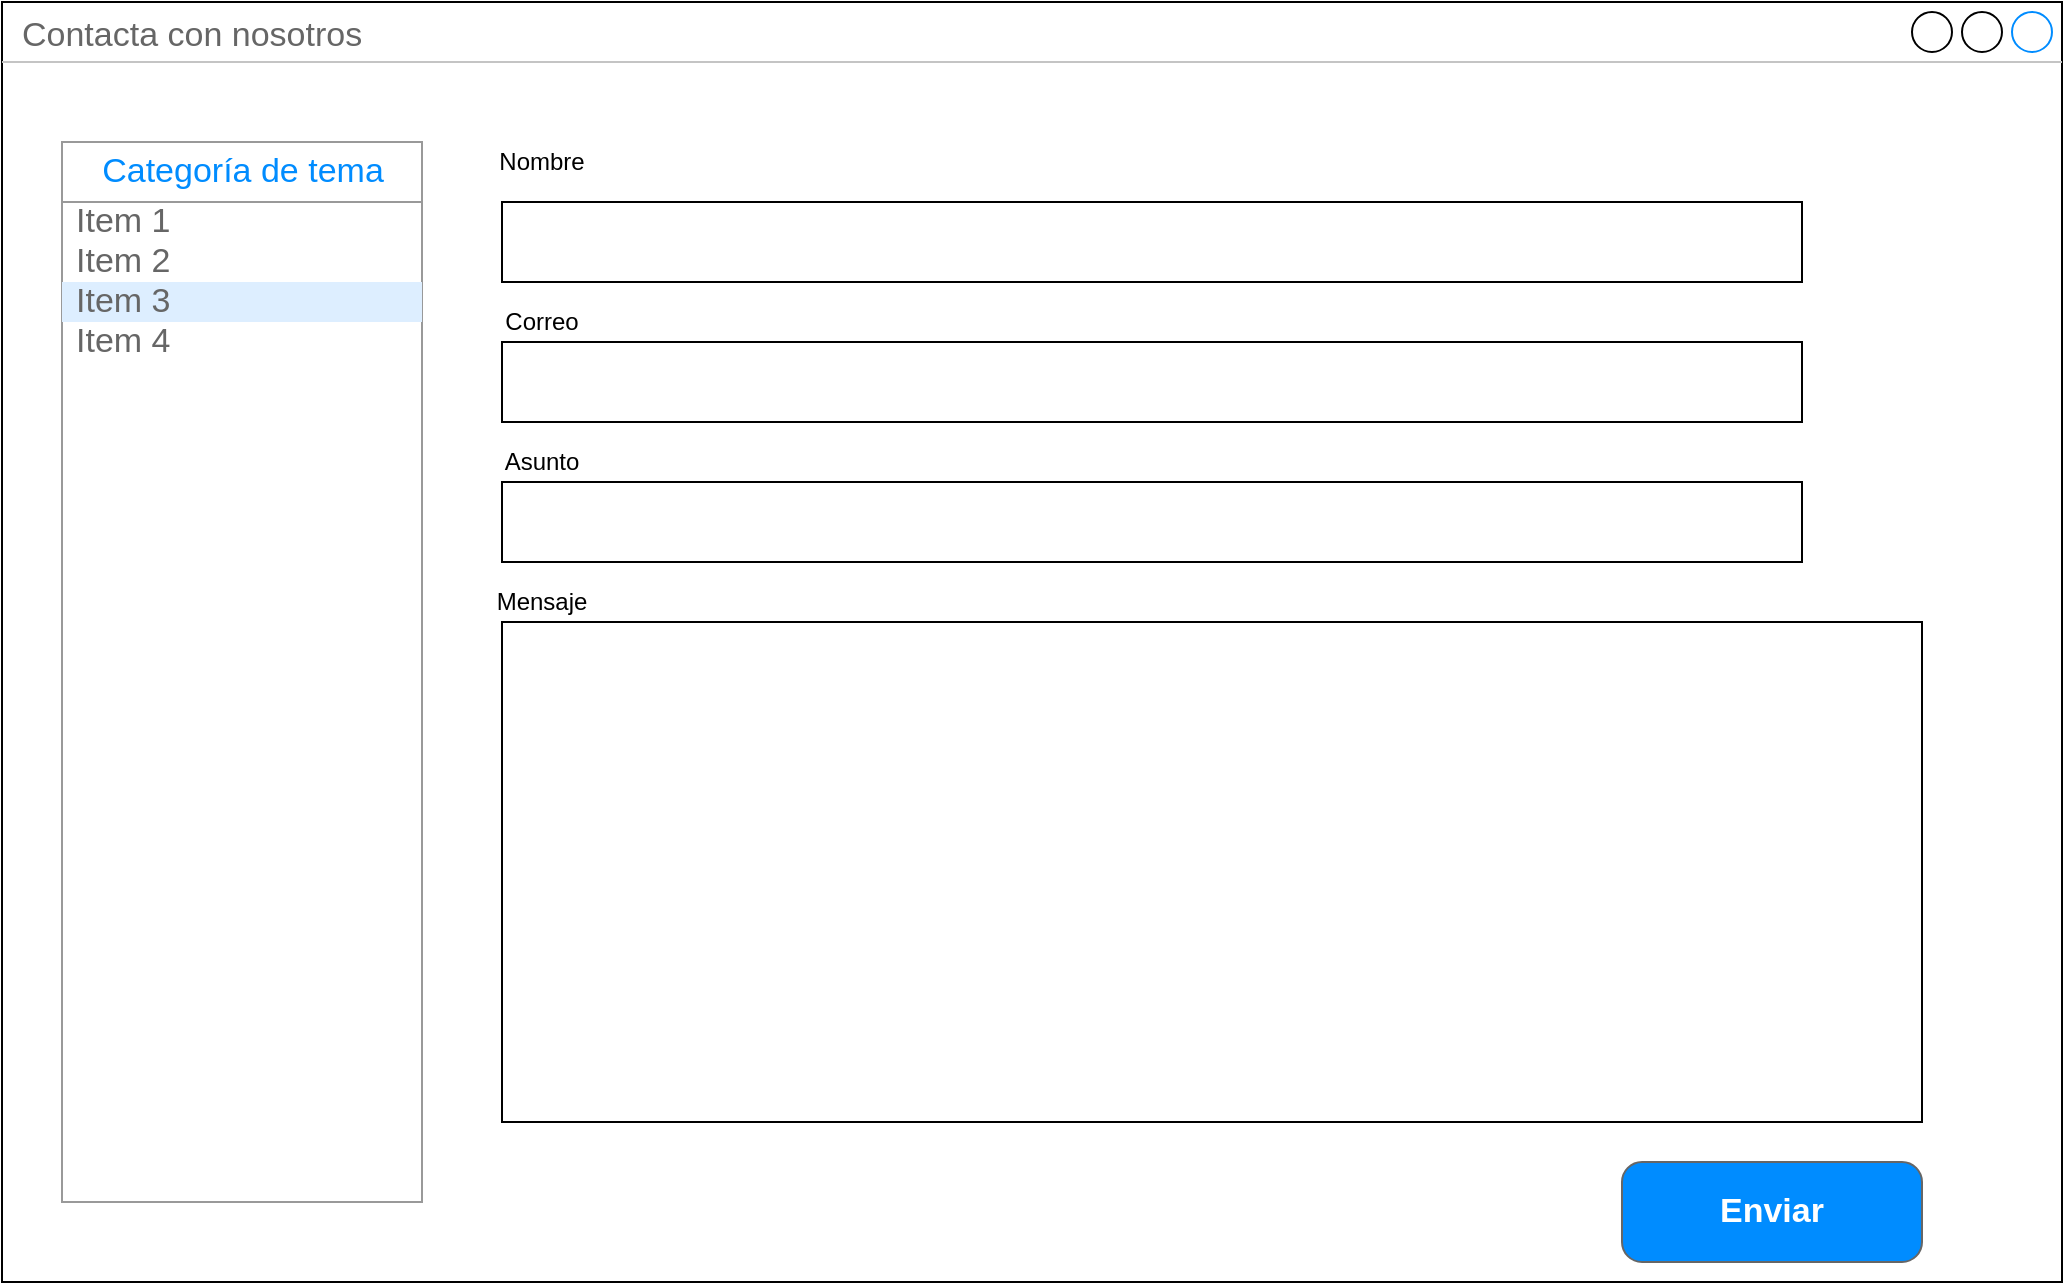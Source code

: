 <mxfile version="12.9.3" type="device"><diagram name="Page-1" id="03018318-947c-dd8e-b7a3-06fadd420f32"><mxGraphModel dx="1422" dy="744" grid="1" gridSize="10" guides="1" tooltips="1" connect="1" arrows="1" fold="1" page="1" pageScale="1" pageWidth="1100" pageHeight="850" background="#ffffff" math="0" shadow="0"><root><mxCell id="0"/><mxCell id="1" parent="0"/><mxCell id="3SI289EAmbJepL8HGpYt-15" value="Contacta con nosotros" style="strokeWidth=1;shadow=0;dashed=0;align=center;html=1;shape=mxgraph.mockup.containers.window;align=left;verticalAlign=top;spacingLeft=8;strokeColor2=#008cff;strokeColor3=#c4c4c4;fontColor=#666666;mainText=;fontSize=17;labelBackgroundColor=none;" vertex="1" parent="1"><mxGeometry x="40" y="40" width="1030" height="640" as="geometry"/></mxCell><mxCell id="3SI289EAmbJepL8HGpYt-16" value="" style="strokeWidth=1;shadow=0;dashed=0;align=center;html=1;shape=mxgraph.mockup.forms.rrect;rSize=0;strokeColor=#999999;fillColor=#ffffff;" vertex="1" parent="1"><mxGeometry x="70" y="110" width="180" height="530" as="geometry"/></mxCell><mxCell id="3SI289EAmbJepL8HGpYt-17" value="Categoría de tema" style="strokeWidth=1;shadow=0;dashed=0;align=center;html=1;shape=mxgraph.mockup.forms.rrect;rSize=0;strokeColor=#999999;fontColor=#008cff;fontSize=17;fillColor=#ffffff;resizeWidth=1;" vertex="1" parent="3SI289EAmbJepL8HGpYt-16"><mxGeometry width="180" height="30" relative="1" as="geometry"/></mxCell><mxCell id="3SI289EAmbJepL8HGpYt-18" value="Item 1" style="strokeWidth=1;shadow=0;dashed=0;align=center;html=1;shape=mxgraph.mockup.forms.anchor;fontSize=17;fontColor=#666666;align=left;spacingLeft=5;resizeWidth=1;" vertex="1" parent="3SI289EAmbJepL8HGpYt-16"><mxGeometry width="180" height="20" relative="1" as="geometry"><mxPoint y="30" as="offset"/></mxGeometry></mxCell><mxCell id="3SI289EAmbJepL8HGpYt-19" value="Item 2" style="strokeWidth=1;shadow=0;dashed=0;align=center;html=1;shape=mxgraph.mockup.forms.anchor;fontSize=17;fontColor=#666666;align=left;spacingLeft=5;resizeWidth=1;" vertex="1" parent="3SI289EAmbJepL8HGpYt-16"><mxGeometry width="180" height="20" relative="1" as="geometry"><mxPoint y="50" as="offset"/></mxGeometry></mxCell><mxCell id="3SI289EAmbJepL8HGpYt-20" value="Item 3" style="strokeWidth=1;shadow=0;dashed=0;align=center;html=1;shape=mxgraph.mockup.forms.rrect;rSize=0;fontSize=17;fontColor=#666666;align=left;spacingLeft=5;fillColor=#ddeeff;strokeColor=none;resizeWidth=1;" vertex="1" parent="3SI289EAmbJepL8HGpYt-16"><mxGeometry width="180" height="20" relative="1" as="geometry"><mxPoint y="70" as="offset"/></mxGeometry></mxCell><mxCell id="3SI289EAmbJepL8HGpYt-21" value="Item 4" style="strokeWidth=1;shadow=0;dashed=0;align=center;html=1;shape=mxgraph.mockup.forms.anchor;fontSize=17;fontColor=#666666;align=left;spacingLeft=5;resizeWidth=1;" vertex="1" parent="3SI289EAmbJepL8HGpYt-16"><mxGeometry width="180" height="20" relative="1" as="geometry"><mxPoint y="90" as="offset"/></mxGeometry></mxCell><mxCell id="3SI289EAmbJepL8HGpYt-22" value="" style="rounded=0;whiteSpace=wrap;html=1;" vertex="1" parent="1"><mxGeometry x="290" y="140" width="650" height="40" as="geometry"/></mxCell><mxCell id="3SI289EAmbJepL8HGpYt-23" value="" style="rounded=0;whiteSpace=wrap;html=1;" vertex="1" parent="1"><mxGeometry x="290" y="210" width="650" height="40" as="geometry"/></mxCell><mxCell id="3SI289EAmbJepL8HGpYt-24" value="" style="rounded=0;whiteSpace=wrap;html=1;" vertex="1" parent="1"><mxGeometry x="290" y="280" width="650" height="40" as="geometry"/></mxCell><mxCell id="3SI289EAmbJepL8HGpYt-25" value="" style="rounded=0;whiteSpace=wrap;html=1;" vertex="1" parent="1"><mxGeometry x="290" y="350" width="710" height="250" as="geometry"/></mxCell><mxCell id="3SI289EAmbJepL8HGpYt-26" value="Enviar" style="strokeWidth=1;shadow=0;dashed=0;align=center;html=1;shape=mxgraph.mockup.buttons.button;strokeColor=#666666;fontColor=#ffffff;mainText=;buttonStyle=round;fontSize=17;fontStyle=1;fillColor=#008cff;whiteSpace=wrap;" vertex="1" parent="1"><mxGeometry x="850" y="620" width="150" height="50" as="geometry"/></mxCell><mxCell id="3SI289EAmbJepL8HGpYt-27" value="Nombre" style="text;html=1;strokeColor=none;fillColor=none;align=center;verticalAlign=middle;whiteSpace=wrap;rounded=0;" vertex="1" parent="1"><mxGeometry x="290" y="110" width="40" height="20" as="geometry"/></mxCell><mxCell id="3SI289EAmbJepL8HGpYt-28" value="Correo" style="text;html=1;strokeColor=none;fillColor=none;align=center;verticalAlign=middle;whiteSpace=wrap;rounded=0;" vertex="1" parent="1"><mxGeometry x="290" y="190" width="40" height="20" as="geometry"/></mxCell><mxCell id="3SI289EAmbJepL8HGpYt-29" value="Asunto" style="text;html=1;strokeColor=none;fillColor=none;align=center;verticalAlign=middle;whiteSpace=wrap;rounded=0;" vertex="1" parent="1"><mxGeometry x="290" y="260" width="40" height="20" as="geometry"/></mxCell><mxCell id="3SI289EAmbJepL8HGpYt-30" value="Mensaje" style="text;html=1;strokeColor=none;fillColor=none;align=center;verticalAlign=middle;whiteSpace=wrap;rounded=0;" vertex="1" parent="1"><mxGeometry x="290" y="330" width="40" height="20" as="geometry"/></mxCell></root></mxGraphModel></diagram></mxfile>